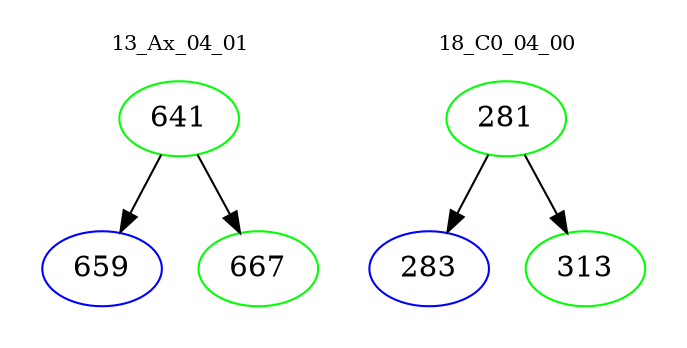 digraph{
subgraph cluster_0 {
color = white
label = "13_Ax_04_01";
fontsize=10;
T0_641 [label="641", color="green"]
T0_641 -> T0_659 [color="black"]
T0_659 [label="659", color="blue"]
T0_641 -> T0_667 [color="black"]
T0_667 [label="667", color="green"]
}
subgraph cluster_1 {
color = white
label = "18_C0_04_00";
fontsize=10;
T1_281 [label="281", color="green"]
T1_281 -> T1_283 [color="black"]
T1_283 [label="283", color="blue"]
T1_281 -> T1_313 [color="black"]
T1_313 [label="313", color="green"]
}
}
